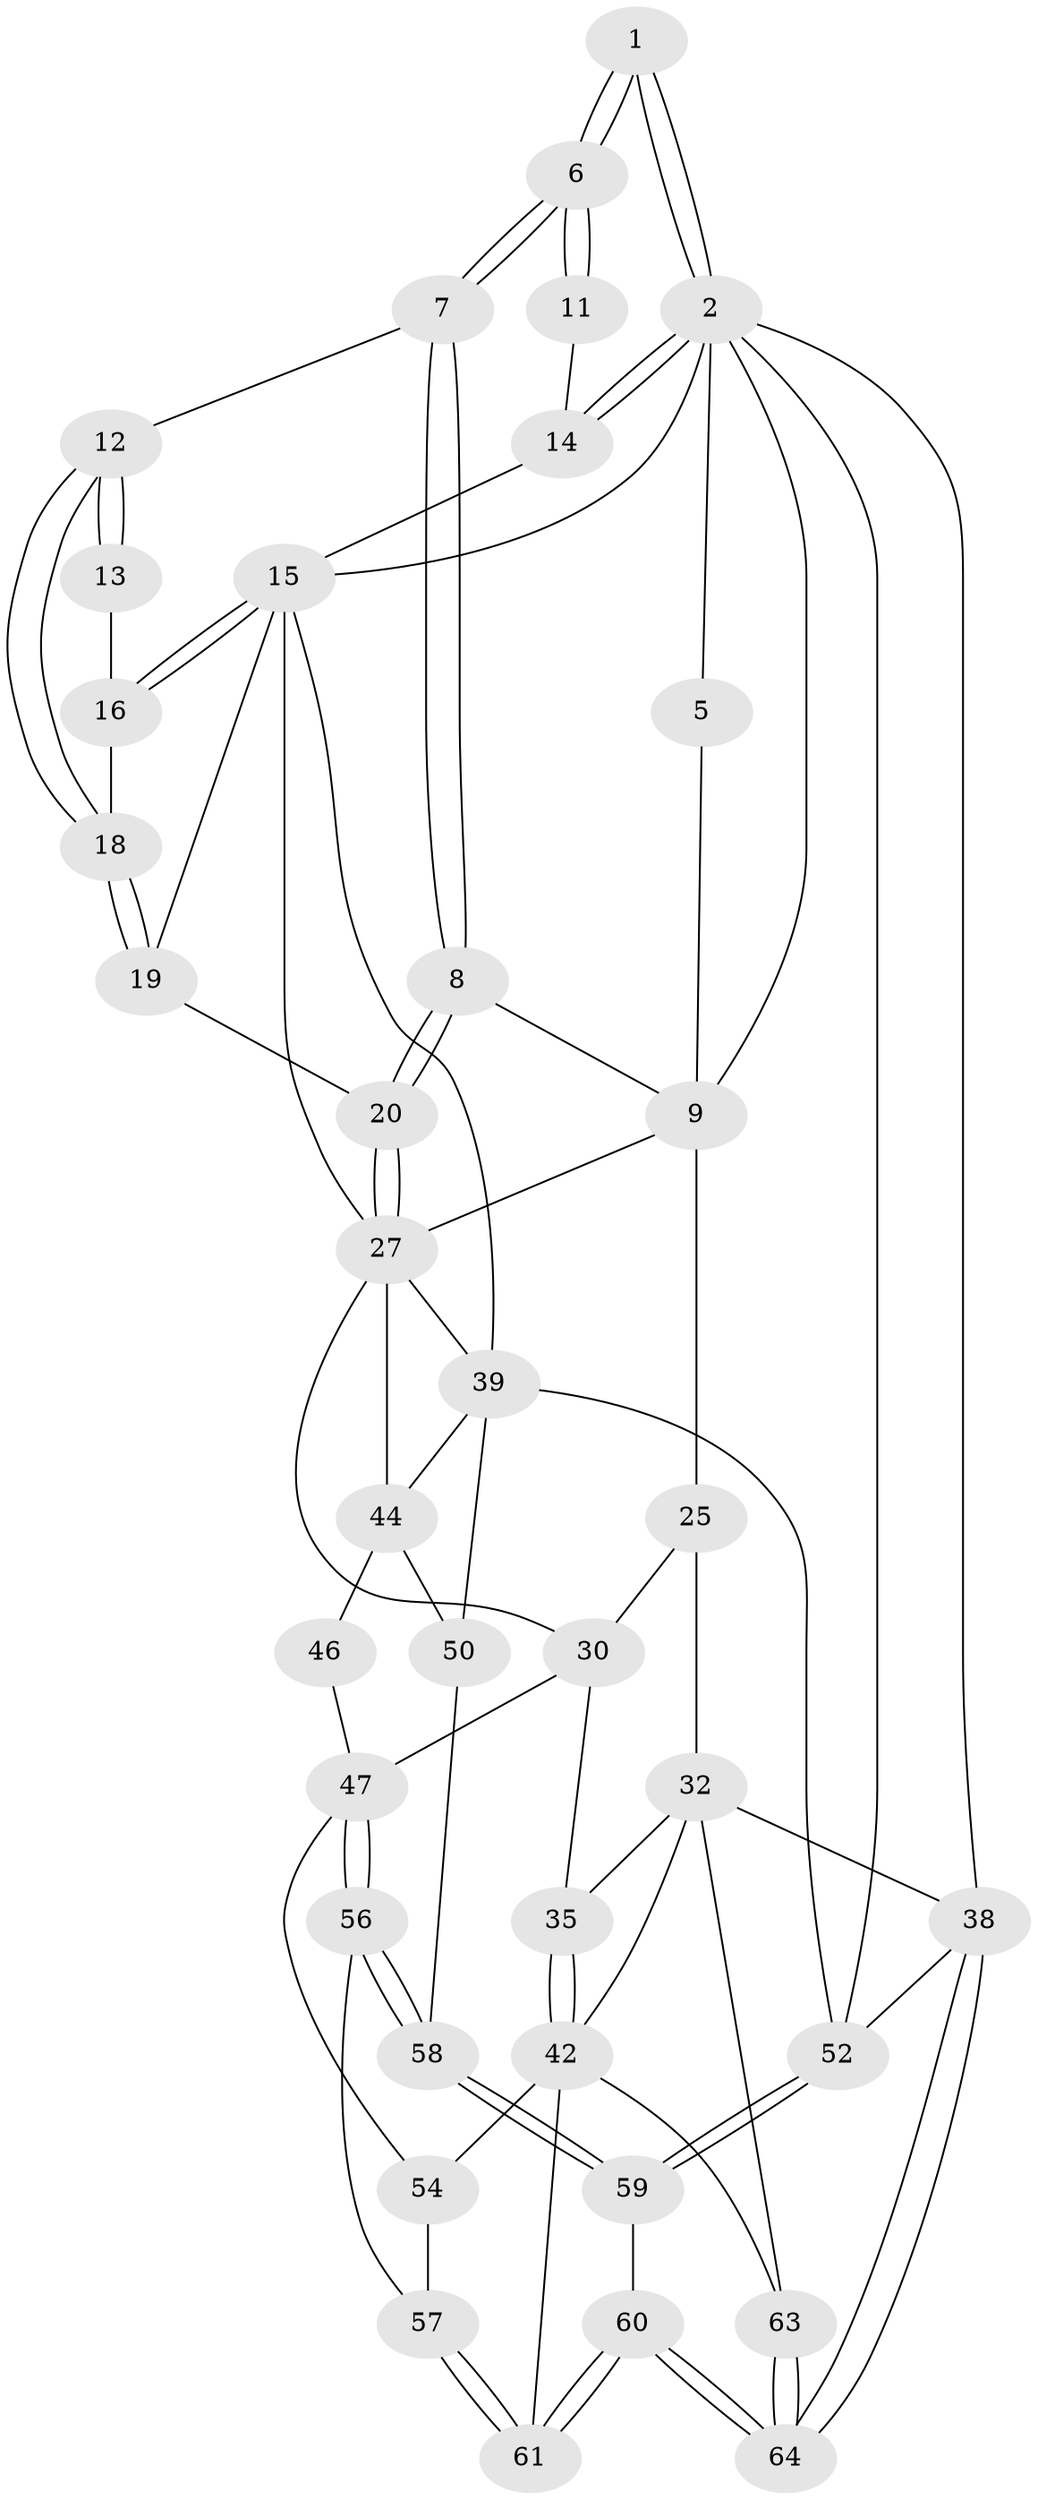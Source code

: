 // original degree distribution, {4: 0.234375, 6: 0.234375, 5: 0.484375, 3: 0.046875}
// Generated by graph-tools (version 1.1) at 2025/21/03/04/25 18:21:32]
// undirected, 38 vertices, 88 edges
graph export_dot {
graph [start="1"]
  node [color=gray90,style=filled];
  1 [pos="+0.4705214617749298+0"];
  2 [pos="+1+0",super="+3"];
  5 [pos="+0.33429194874805324+0"];
  6 [pos="+0.5938085332461059+0.16659975544948874"];
  7 [pos="+0.590718339742367+0.20438320604929644"];
  8 [pos="+0.4348901785765233+0.323844006324462"];
  9 [pos="+0.31705927643713694+0.30358752827021507",super="+10+24"];
  11 [pos="+0.9636072932311918+0.03155833767385746"];
  12 [pos="+0.6950228460552429+0.30288592419962196"];
  13 [pos="+0.8517387694044939+0.17134016654789042"];
  14 [pos="+0.9813067343729416+0.018958548970217832"];
  15 [pos="+0.8850372875752613+0.3669256906285063",super="+21"];
  16 [pos="+0.8240573336978397+0.3357990331795424"];
  18 [pos="+0.7022739579905442+0.3233345232074572"];
  19 [pos="+0.6762914080100941+0.47648049551609056"];
  20 [pos="+0.48773467097440626+0.4118248155864361"];
  25 [pos="+0.2578255467622123+0.3382276033080861",super="+31+26"];
  27 [pos="+0.4345306277192382+0.5826152352674054",super="+36+28"];
  30 [pos="+0.2692466557513864+0.6651953492642096",super="+34"];
  32 [pos="+0+0.3189510191868105",super="+37+33"];
  35 [pos="+0.0794224920204453+0.661637219379857"];
  38 [pos="+0+1"];
  39 [pos="+1+0.781237073146994",super="+53+40"];
  42 [pos="+0+0.7075589801094939",super="+55"];
  44 [pos="+0.5535348134976213+0.7173738648287682",super="+49+45"];
  46 [pos="+0.4994714668708075+0.8299163113554474"];
  47 [pos="+0.4436572540161627+0.8383410282201496",super="+48"];
  50 [pos="+0.6366364113465705+0.8965276364649479",super="+51"];
  52 [pos="+1+1"];
  54 [pos="+0.24547195031331426+0.8277751127471552"];
  56 [pos="+0.41716720665888213+0.8965169126275183"];
  57 [pos="+0.4144054785142234+0.8975951399098708"];
  58 [pos="+0.5357214174338545+1"];
  59 [pos="+0.5342564026797355+1"];
  60 [pos="+0.2722228574414564+1"];
  61 [pos="+0.2489923751316672+0.9792246259404018"];
  63 [pos="+0.07520172323562542+0.8979973526929892"];
  64 [pos="+0+1"];
  1 -- 2;
  1 -- 2;
  1 -- 6;
  1 -- 6;
  2 -- 14;
  2 -- 14;
  2 -- 52;
  2 -- 5;
  2 -- 38;
  2 -- 9;
  2 -- 15;
  5 -- 9;
  6 -- 7;
  6 -- 7;
  6 -- 11;
  6 -- 11;
  7 -- 8;
  7 -- 8;
  7 -- 12;
  8 -- 9;
  8 -- 20;
  8 -- 20;
  9 -- 25 [weight=2];
  9 -- 27;
  11 -- 14;
  12 -- 13;
  12 -- 13;
  12 -- 18;
  12 -- 18;
  13 -- 16;
  14 -- 15;
  15 -- 16;
  15 -- 16;
  15 -- 19;
  15 -- 39;
  15 -- 27;
  16 -- 18;
  18 -- 19;
  18 -- 19;
  19 -- 20;
  20 -- 27;
  20 -- 27;
  25 -- 30;
  25 -- 32 [weight=2];
  27 -- 44;
  27 -- 30;
  27 -- 39;
  30 -- 35;
  30 -- 47;
  32 -- 42;
  32 -- 38;
  32 -- 63;
  32 -- 35;
  35 -- 42;
  35 -- 42;
  38 -- 64;
  38 -- 64;
  38 -- 52;
  39 -- 50 [weight=2];
  39 -- 52;
  39 -- 44;
  42 -- 61;
  42 -- 54;
  42 -- 63;
  44 -- 50;
  44 -- 46 [weight=2];
  46 -- 47;
  47 -- 56;
  47 -- 56;
  47 -- 54;
  50 -- 58;
  52 -- 59;
  52 -- 59;
  54 -- 57;
  56 -- 57;
  56 -- 58;
  56 -- 58;
  57 -- 61;
  57 -- 61;
  58 -- 59;
  58 -- 59;
  59 -- 60;
  60 -- 61;
  60 -- 61;
  60 -- 64;
  60 -- 64;
  63 -- 64;
  63 -- 64;
}
